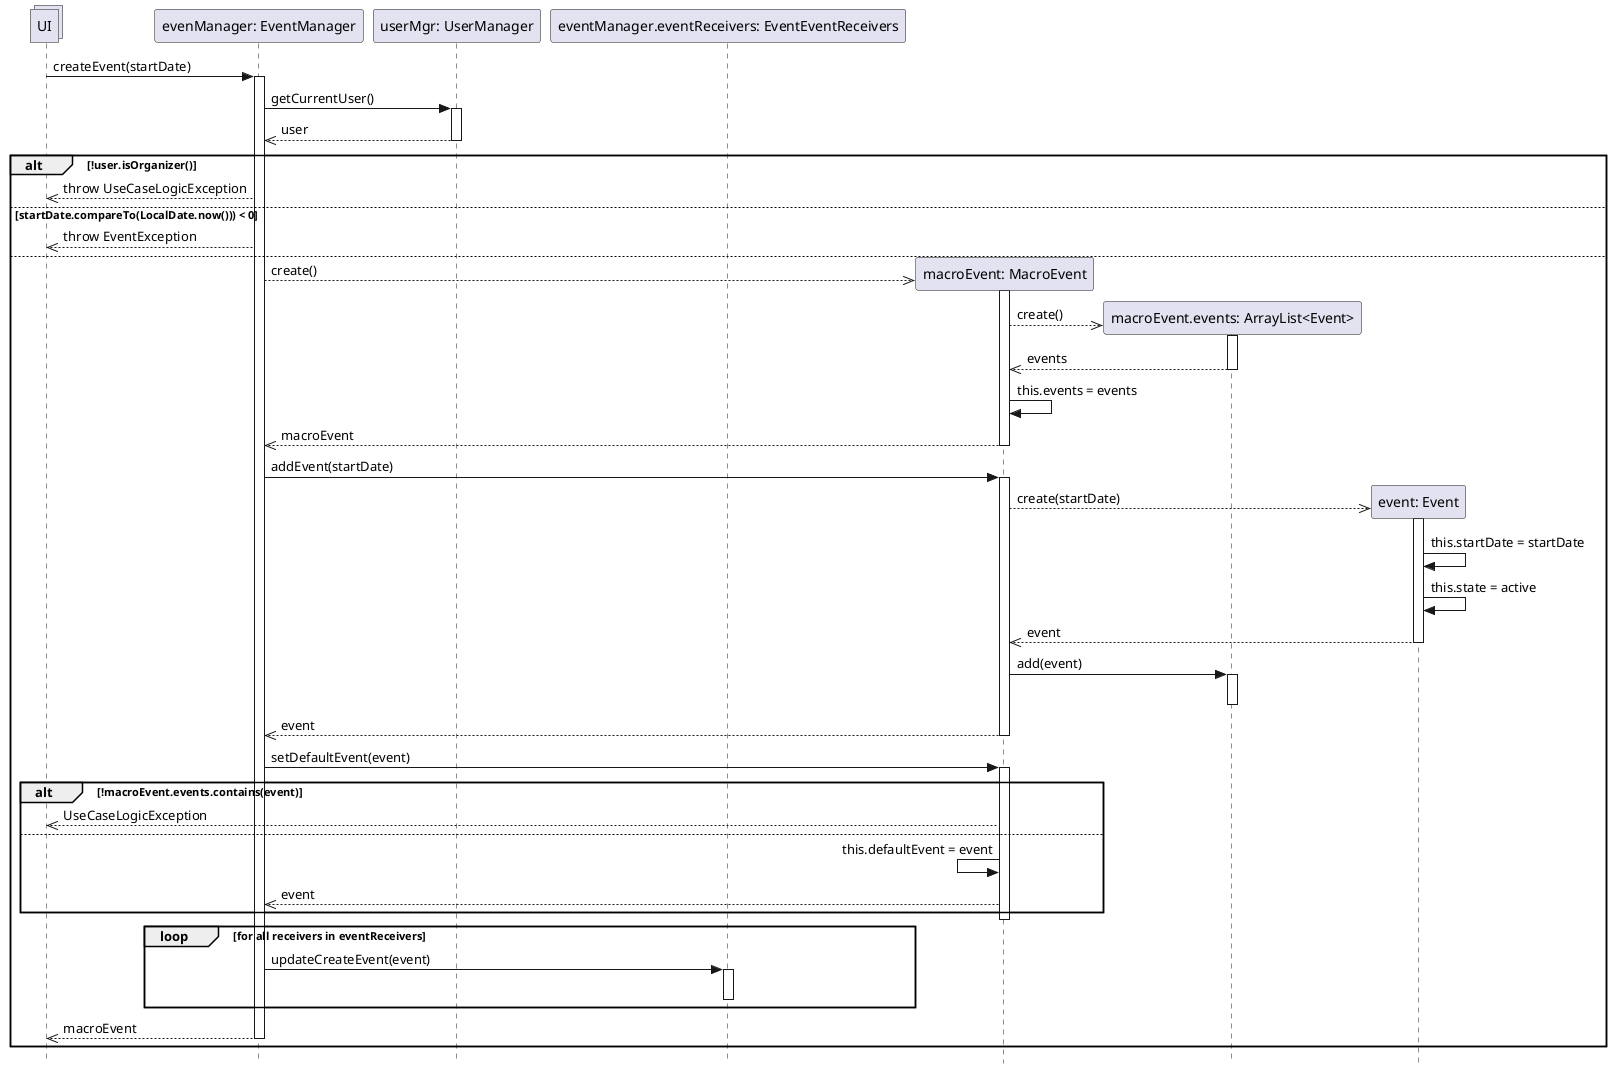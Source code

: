 @startuml
skinparam Style strictuml

collections UI
participant "evenManager: EventManager" as em
participant "userMgr: UserManager" as um
participant "eventManager.eventReceivers: EventEventReceivers" as eer

UI -> em: createEvent(startDate)
activate em
em -> um: getCurrentUser()
activate um
em <<-- um: user
deactivate um

alt !user.isOrganizer()
    UI <<-- em: throw UseCaseLogicException
else startDate.compareTo(LocalDate.now())) < 0
    UI <<-- em: throw EventException
else
    participant "macroEvent: MacroEvent" as maev
    em -->> maev **: create()
    activate maev
    participant "macroEvent.events: ArrayList<Event>" as events
    maev-->> events**:create()
    activate events
    maev <<-- events: events
    deactivate events
    maev -> maev: this.events = events
    em <<-- maev: macroEvent
    deactivate maev

    em -> maev: addEvent(startDate)
    activate maev
    participant "event: Event" as ev
    maev -->> ev **: create(startDate)
    activate ev
    ev->ev: this.startDate = startDate
    ev -> ev: this.state = active
    maev <<-- ev: event
    deactivate ev
    maev -> events: add(event)
    activate events
    deactivate events
    em <<-- maev: event
    deactivate maev


    em -> maev : setDefaultEvent(event)
    activate maev
    alt !macroEvent.events.contains(event)
        UI <<-- maev: UseCaseLogicException
    else
        maev <- maev: this.defaultEvent = event
        em <<-- maev: event
    end
        deactivate maev
        loop for all receivers in eventReceivers
            em -> eer: updateCreateEvent(event)
            activate eer
            deactivate eer
        end
    UI <<-- em: macroEvent
    deactivate em
end

@enduml